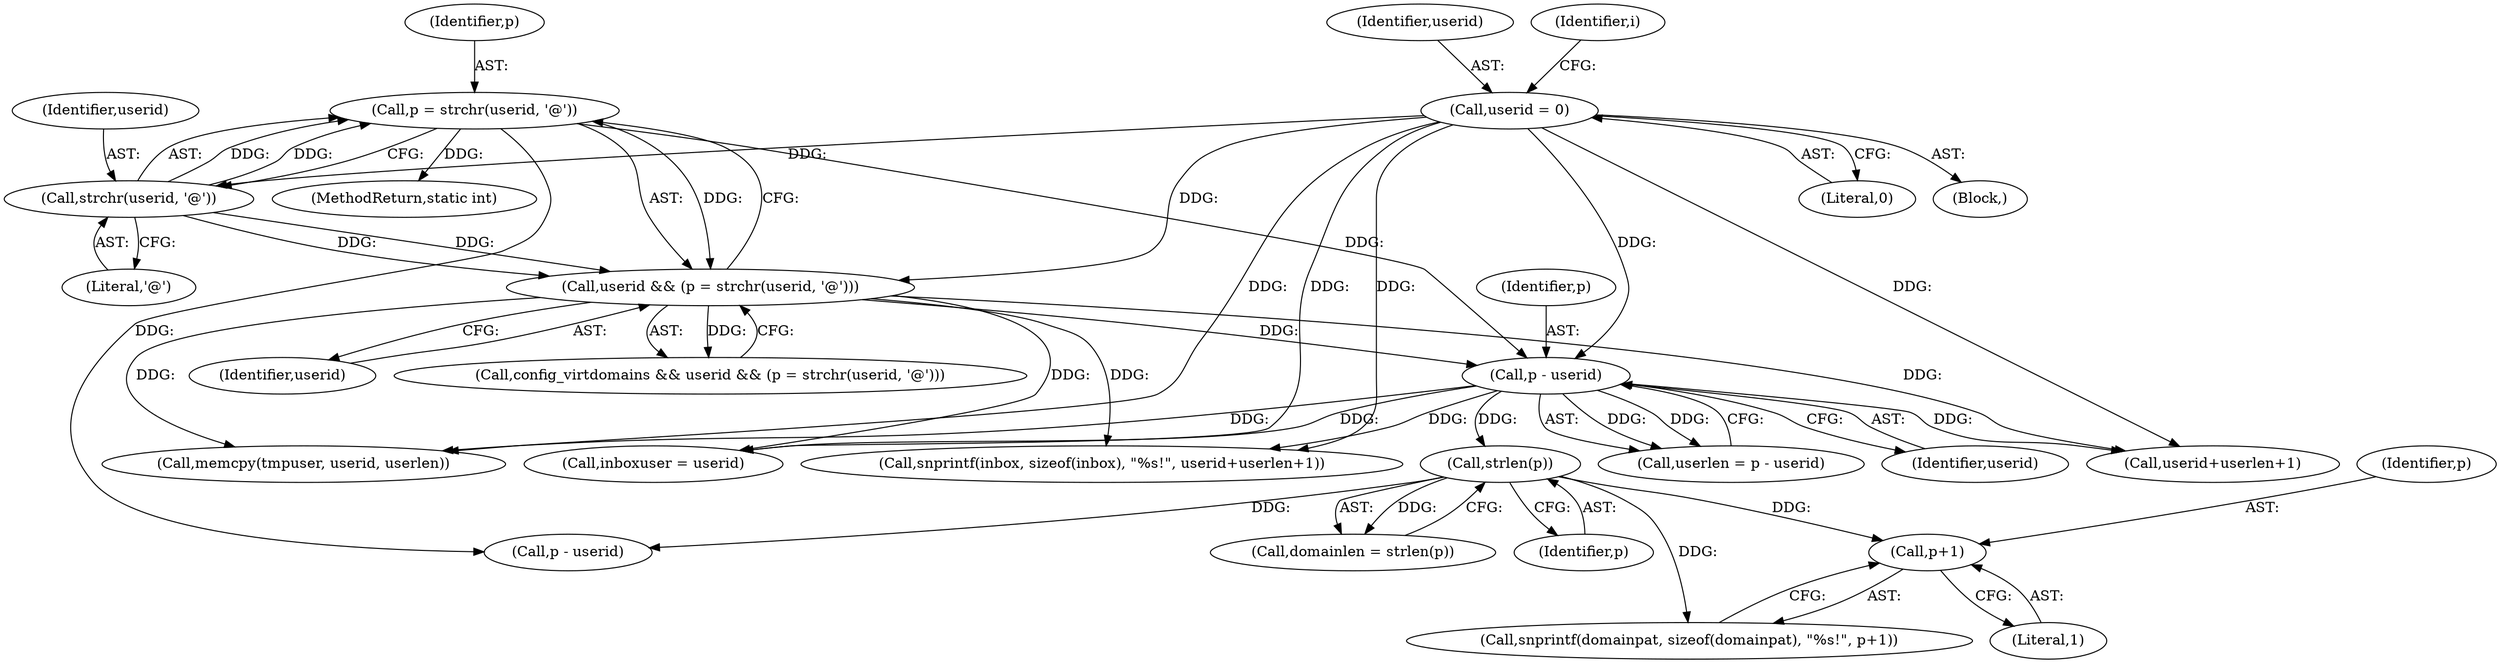digraph "0_cyrus-imapd_6bd33275368edfa71ae117de895488584678ac79@pointer" {
"1000232" [label="(Call,p+1)"];
"1000225" [label="(Call,strlen(p))"];
"1000220" [label="(Call,p - userid)"];
"1000212" [label="(Call,p = strchr(userid, '@'))"];
"1000214" [label="(Call,strchr(userid, '@'))"];
"1000186" [label="(Call,userid = 0)"];
"1000210" [label="(Call,userid && (p = strchr(userid, '@')))"];
"1000234" [label="(Literal,1)"];
"1000227" [label="(Call,snprintf(domainpat, sizeof(domainpat), \"%s!\", p+1))"];
"1000261" [label="(Call,inboxuser = userid)"];
"1000250" [label="(Call,snprintf(inbox, sizeof(inbox), \"%s!\", userid+userlen+1))"];
"1000214" [label="(Call,strchr(userid, '@'))"];
"1000211" [label="(Identifier,userid)"];
"1000213" [label="(Identifier,p)"];
"1000277" [label="(Call,p - userid)"];
"1000208" [label="(Call,config_virtdomains && userid && (p = strchr(userid, '@')))"];
"1000233" [label="(Identifier,p)"];
"1000232" [label="(Call,p+1)"];
"1000269" [label="(Call,memcpy(tmpuser, userid, userlen))"];
"1000212" [label="(Call,p = strchr(userid, '@'))"];
"1000210" [label="(Call,userid && (p = strchr(userid, '@')))"];
"1000223" [label="(Call,domainlen = strlen(p))"];
"1000218" [label="(Call,userlen = p - userid)"];
"1000216" [label="(Literal,'@')"];
"1000255" [label="(Call,userid+userlen+1)"];
"1000186" [label="(Call,userid = 0)"];
"1000191" [label="(Identifier,i)"];
"1000188" [label="(Literal,0)"];
"1000221" [label="(Identifier,p)"];
"1000187" [label="(Identifier,userid)"];
"1000222" [label="(Identifier,userid)"];
"1000220" [label="(Call,p - userid)"];
"1000772" [label="(MethodReturn,static int)"];
"1000226" [label="(Identifier,p)"];
"1000225" [label="(Call,strlen(p))"];
"1000215" [label="(Identifier,userid)"];
"1000185" [label="(Block,)"];
"1000232" -> "1000227"  [label="AST: "];
"1000232" -> "1000234"  [label="CFG: "];
"1000233" -> "1000232"  [label="AST: "];
"1000234" -> "1000232"  [label="AST: "];
"1000227" -> "1000232"  [label="CFG: "];
"1000225" -> "1000232"  [label="DDG: "];
"1000225" -> "1000223"  [label="AST: "];
"1000225" -> "1000226"  [label="CFG: "];
"1000226" -> "1000225"  [label="AST: "];
"1000223" -> "1000225"  [label="CFG: "];
"1000225" -> "1000223"  [label="DDG: "];
"1000220" -> "1000225"  [label="DDG: "];
"1000225" -> "1000227"  [label="DDG: "];
"1000225" -> "1000277"  [label="DDG: "];
"1000220" -> "1000218"  [label="AST: "];
"1000220" -> "1000222"  [label="CFG: "];
"1000221" -> "1000220"  [label="AST: "];
"1000222" -> "1000220"  [label="AST: "];
"1000218" -> "1000220"  [label="CFG: "];
"1000220" -> "1000218"  [label="DDG: "];
"1000220" -> "1000218"  [label="DDG: "];
"1000212" -> "1000220"  [label="DDG: "];
"1000186" -> "1000220"  [label="DDG: "];
"1000210" -> "1000220"  [label="DDG: "];
"1000220" -> "1000250"  [label="DDG: "];
"1000220" -> "1000255"  [label="DDG: "];
"1000220" -> "1000261"  [label="DDG: "];
"1000220" -> "1000269"  [label="DDG: "];
"1000212" -> "1000210"  [label="AST: "];
"1000212" -> "1000214"  [label="CFG: "];
"1000213" -> "1000212"  [label="AST: "];
"1000214" -> "1000212"  [label="AST: "];
"1000210" -> "1000212"  [label="CFG: "];
"1000212" -> "1000772"  [label="DDG: "];
"1000212" -> "1000210"  [label="DDG: "];
"1000214" -> "1000212"  [label="DDG: "];
"1000214" -> "1000212"  [label="DDG: "];
"1000212" -> "1000277"  [label="DDG: "];
"1000214" -> "1000216"  [label="CFG: "];
"1000215" -> "1000214"  [label="AST: "];
"1000216" -> "1000214"  [label="AST: "];
"1000214" -> "1000210"  [label="DDG: "];
"1000214" -> "1000210"  [label="DDG: "];
"1000186" -> "1000214"  [label="DDG: "];
"1000186" -> "1000185"  [label="AST: "];
"1000186" -> "1000188"  [label="CFG: "];
"1000187" -> "1000186"  [label="AST: "];
"1000188" -> "1000186"  [label="AST: "];
"1000191" -> "1000186"  [label="CFG: "];
"1000186" -> "1000210"  [label="DDG: "];
"1000186" -> "1000250"  [label="DDG: "];
"1000186" -> "1000255"  [label="DDG: "];
"1000186" -> "1000261"  [label="DDG: "];
"1000186" -> "1000269"  [label="DDG: "];
"1000210" -> "1000208"  [label="AST: "];
"1000210" -> "1000211"  [label="CFG: "];
"1000211" -> "1000210"  [label="AST: "];
"1000208" -> "1000210"  [label="CFG: "];
"1000210" -> "1000208"  [label="DDG: "];
"1000210" -> "1000250"  [label="DDG: "];
"1000210" -> "1000255"  [label="DDG: "];
"1000210" -> "1000261"  [label="DDG: "];
"1000210" -> "1000269"  [label="DDG: "];
}
